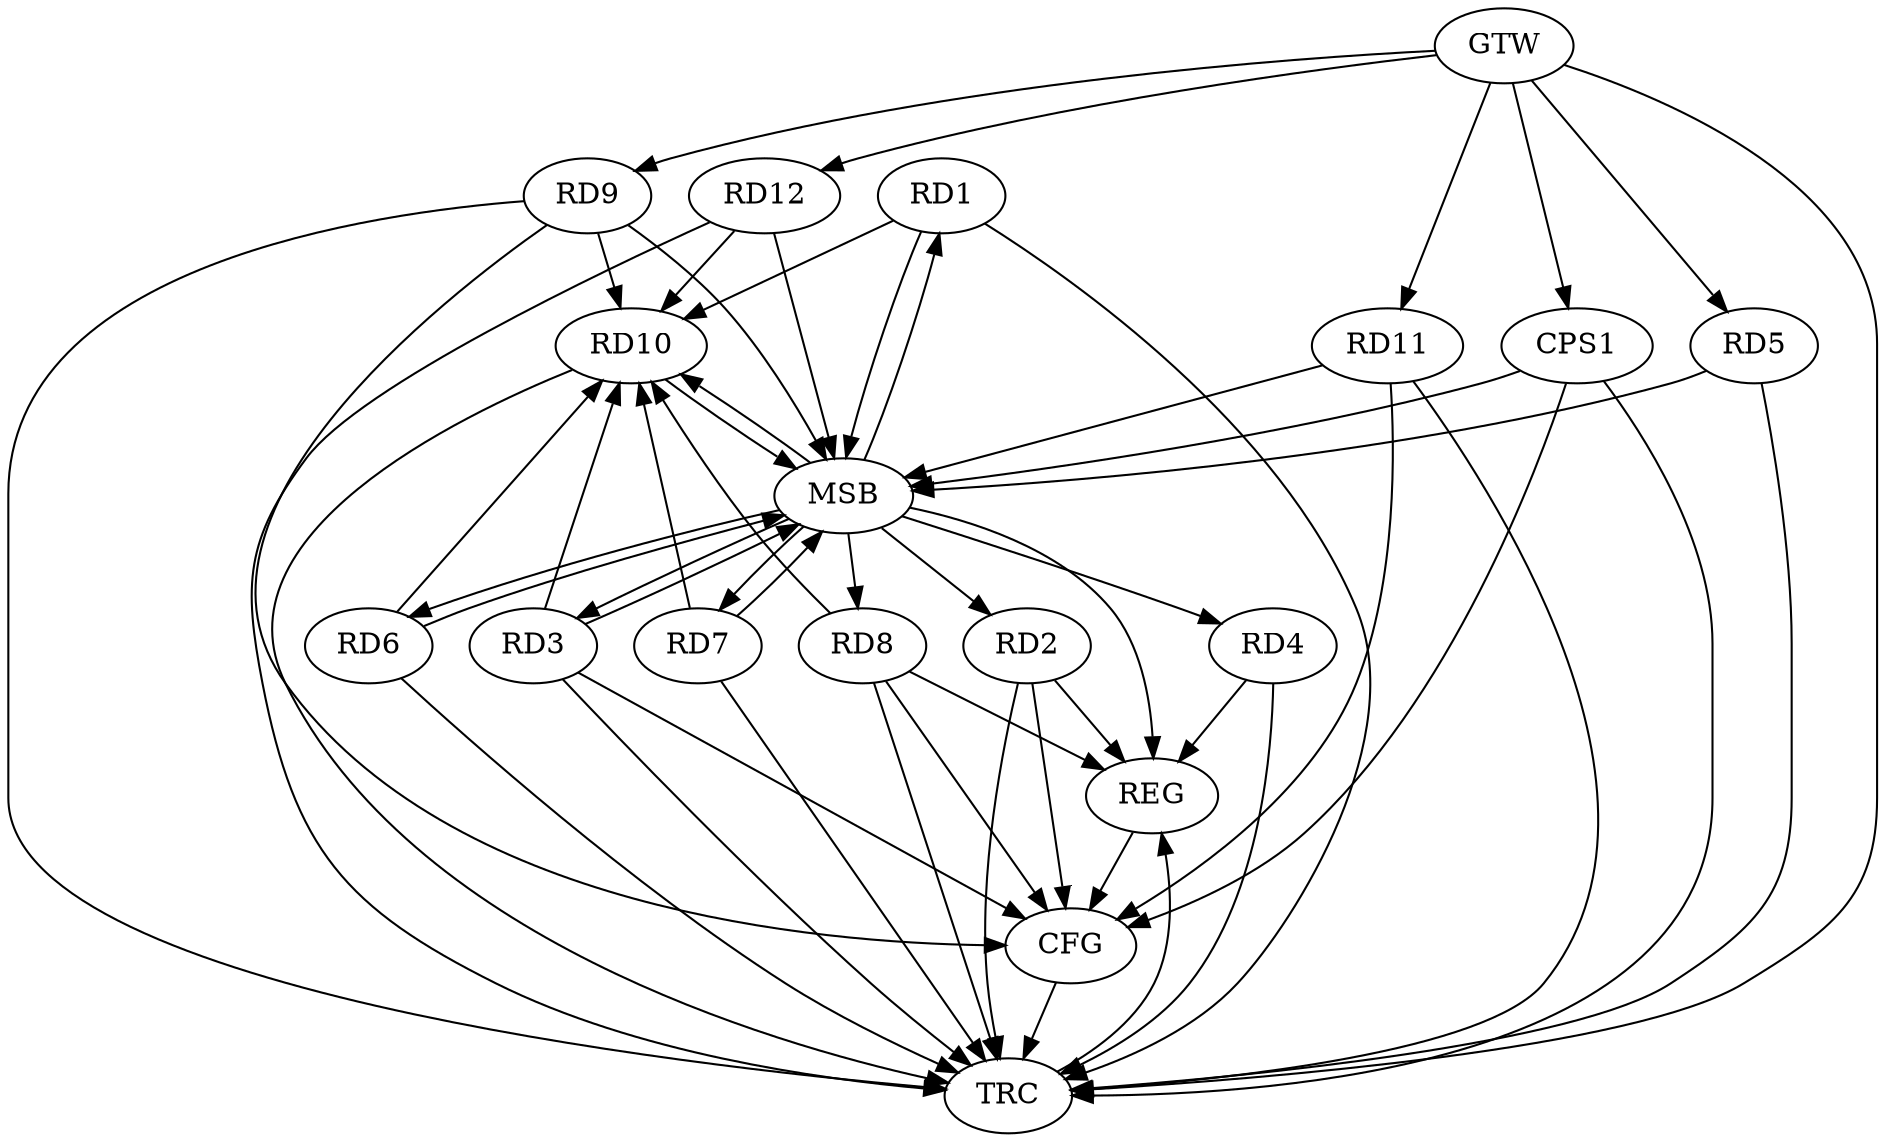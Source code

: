 strict digraph G {
  RD1 [ label="RD1" ];
  RD2 [ label="RD2" ];
  RD3 [ label="RD3" ];
  RD4 [ label="RD4" ];
  RD5 [ label="RD5" ];
  RD6 [ label="RD6" ];
  RD7 [ label="RD7" ];
  RD8 [ label="RD8" ];
  RD9 [ label="RD9" ];
  RD10 [ label="RD10" ];
  RD11 [ label="RD11" ];
  RD12 [ label="RD12" ];
  CPS1 [ label="CPS1" ];
  GTW [ label="GTW" ];
  REG [ label="REG" ];
  MSB [ label="MSB" ];
  CFG [ label="CFG" ];
  TRC [ label="TRC" ];
  RD8 -> RD10;
  GTW -> RD5;
  GTW -> RD9;
  GTW -> RD11;
  GTW -> RD12;
  GTW -> CPS1;
  RD2 -> REG;
  RD4 -> REG;
  RD8 -> REG;
  RD1 -> MSB;
  MSB -> RD6;
  MSB -> RD7;
  MSB -> REG;
  RD3 -> MSB;
  MSB -> RD8;
  RD5 -> MSB;
  MSB -> RD4;
  RD6 -> MSB;
  RD7 -> MSB;
  RD9 -> MSB;
  MSB -> RD3;
  RD10 -> MSB;
  RD11 -> MSB;
  MSB -> RD2;
  RD12 -> MSB;
  MSB -> RD1;
  CPS1 -> MSB;
  MSB -> RD10;
  RD2 -> CFG;
  CPS1 -> CFG;
  RD8 -> CFG;
  RD11 -> CFG;
  RD9 -> CFG;
  RD3 -> CFG;
  REG -> CFG;
  RD1 -> TRC;
  RD2 -> TRC;
  RD3 -> TRC;
  RD4 -> TRC;
  RD5 -> TRC;
  RD6 -> TRC;
  RD7 -> TRC;
  RD8 -> TRC;
  RD9 -> TRC;
  RD10 -> TRC;
  RD11 -> TRC;
  RD12 -> TRC;
  CPS1 -> TRC;
  GTW -> TRC;
  CFG -> TRC;
  TRC -> REG;
  RD9 -> RD10;
  RD12 -> RD10;
  RD1 -> RD10;
  RD7 -> RD10;
  RD3 -> RD10;
  RD6 -> RD10;
}

